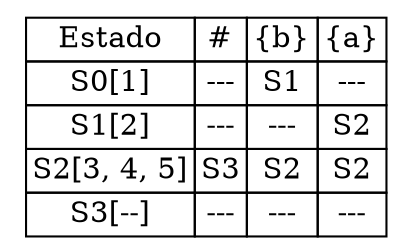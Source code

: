 digraph grafica{
rankdir=TB;
node [shape=plaintext];
some_node [label=<<table border="0" cellborder="1" cellspacing="0"><tr><td>Estado</td><td>#</td><td>{b}</td><td>{a}</td></tr><tr><td>S0[1]</td><td>---</td><td>S1</td><td>---</td></tr><tr><td>S1[2]</td><td>---</td><td>---</td><td>S2</td></tr><tr><td>S2[3, 4, 5]</td><td>S3</td><td>S2</td><td>S2</td></tr><tr><td>S3[--]</td><td>---</td><td>---</td><td>---</td></tr></table>>];}
